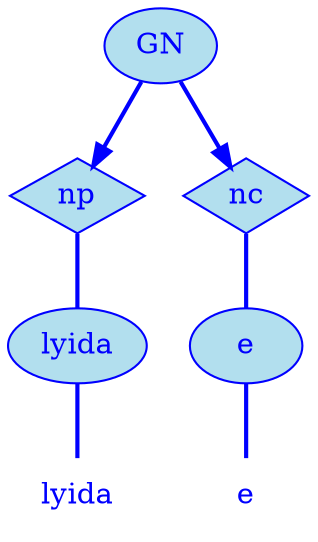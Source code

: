 digraph g {
	graph [bb="0,0,138,252"];
	node [label="\N"];
	graph [_draw_="c 5 -white C 5 -white P 4 0 0 0 252 138 252 138 0 ",
		xdotversion="1.2"];
	"mc1s1_t1#token84" [label=lyida, shape=plaintext, fillcolor=lightblue2, fontcolor=blue, pos="33,18", width="0.75", height="0.50", _ldraw_="F 14.000000 11 -Times-Roman c 4 -blue T 33 13 0 32 5 -lyida "];
	"mc1s1_W1#wordmc1s1_t1#token" [label=lyida, shape=ellipse, fillcolor=lightblue2, fontcolor=blue, pos="33,90", width="0.92", height="0.50", color=blue, style=filled, _draw_="S 6 -filled c 4 -blue C 10 -lightblue2 E 33 90 33 18 ", _ldraw_="F 14.000000 11 -Times-Roman c 4 -blue T 33 85 0 32 5 -lyida "];
	"mc1s1_P13#pos" [label=np, shape=diamond, fillcolor=lightblue2, fontcolor=blue, pos="36,162", width="0.75", height="0.50", color=blue, style=filled, _draw_="S 6 -filled c 4 -blue C 10 -lightblue2 P 4 36 180 9 162 36 144 63 162 ", _ldraw_="F 14.000000 11 -Times-Roman c 4 -blue T 36 157 0 17 2 -np "];
	"mc1s1_t3#token87" [label=e, shape=plaintext, fillcolor=lightblue2, fontcolor=blue, pos="111,18", width="0.75", height="0.50", _ldraw_="F 14.000000 11 -Times-Roman c 4 -blue T 111 13 0 8 1 -e "];
	"mc1s1_W2#wordmc1s1_t3#token" [label=e, shape=ellipse, fillcolor=lightblue2, fontcolor=blue, pos="111,90", width="0.75", height="0.50", color=blue, style=filled, _draw_="S 6 -filled c 4 -blue C 10 -lightblue2 E 111 90 27 18 ", _ldraw_="F 14.000000 11 -Times-Roman c 4 -blue T 111 85 0 8 1 -e "];
	"mc1s1_P26L1#pos" [label=nc, shape=diamond, fillcolor=lightblue2, fontcolor=blue, pos="109,162", width="0.75", height="0.50", color=blue, style=filled, _draw_="S 6 -filled c 4 -blue C 10 -lightblue2 P 4 109 180 82 162 109 144 136 162 ", _ldraw_="F 14.000000 11 -Times-Roman c 4 -blue T 109 157 0 16 2 -nc "];
	"mc1s1_chk0#chunk" [label=GN, fillcolor=lightblue2, fontcolor=blue, pos="72,234", width="0.75", height="0.50", color=blue, style=filled, arrowhead=doubleoctagon, _draw_="S 6 -filled c 4 -blue C 10 -lightblue2 E 72 234 27 18 ", _ldraw_="F 14.000000 11 -Times-Roman c 4 -blue T 72 229 0 22 2 -GN "];
	"mc1s1_W1#wordmc1s1_t1#token" -> "mc1s1_t1#token84" [arrowhead=none, color=blue, fontcolor=blue, style=bold, minlen=1, pos="33,72 33,61 33,47 33,36", _draw_="S 4 -bold c 4 -blue B 4 33 72 33 61 33 47 33 36 "];
	"mc1s1_P13#pos" -> "mc1s1_W1#wordmc1s1_t1#token" [arrowhead=none, color=blue, fontcolor=blue, style=bold, minlen=1, pos="35,144 34,133 34,119 34,108", _draw_="S 4 -bold c 4 -blue B 4 35 144 34 133 34 119 34 108 "];
	"mc1s1_W2#wordmc1s1_t3#token" -> "mc1s1_t3#token87" [arrowhead=none, color=blue, fontcolor=blue, style=bold, minlen=1, pos="111,72 111,61 111,47 111,36", _draw_="S 4 -bold c 4 -blue B 4 111 72 111 61 111 47 111 36 "];
	"mc1s1_P26L1#pos" -> "mc1s1_W2#wordmc1s1_t3#token" [arrowhead=none, color=blue, fontcolor=blue, style=bold, minlen=1, pos="109,144 110,133 110,119 110,108", _draw_="S 4 -bold c 4 -blue B 4 109 144 110 133 110 119 110 108 "];
	"mc1s1_chk0#chunk" -> "mc1s1_P13#pos" [color=blue, fontcolor=blue, style=bold, minlen=1, pos="e,43,176 63,217 58,207 53,195 48,185", shape=normal, _draw_="S 4 -bold c 4 -blue B 4 63 217 58 207 53 195 48 185 ", _hdraw_="S 5 -solid S 15 -setlinewidth(1) c 4 -blue C 4 -blue P 3 51 183 43 176 45 186 "];
	"mc1s1_chk0#chunk" -> "mc1s1_P26L1#pos" [color=blue, fontcolor=blue, style=bold, minlen=1, pos="e,102,176 81,217 86,208 92,195 97,185", shape=normal, _draw_="S 4 -bold c 4 -blue B 4 81 217 86 208 92 195 97 185 ", _hdraw_="S 5 -solid S 15 -setlinewidth(1) c 4 -blue C 4 -blue P 3 100 186 102 176 94 183 "];
}
